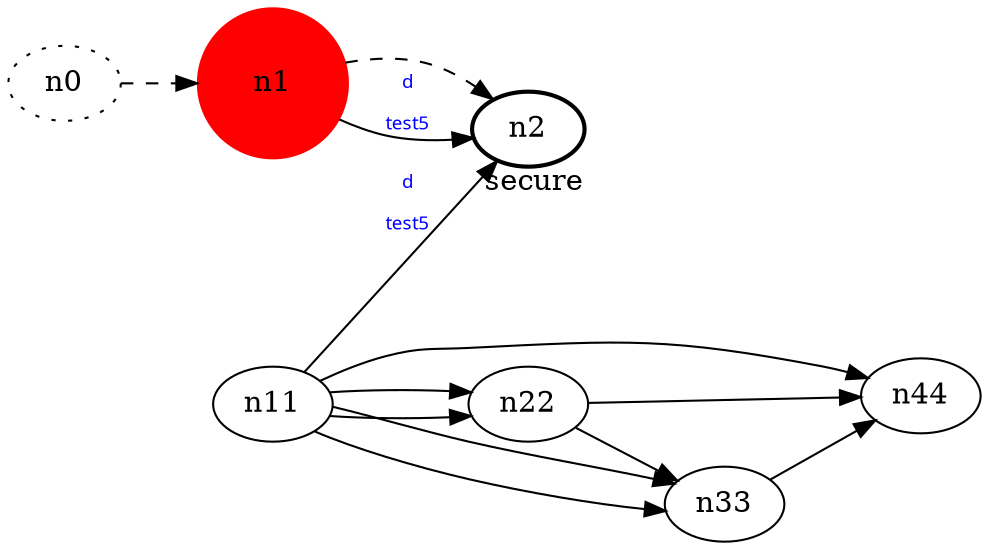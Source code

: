 digraph test5 {
	rankdir=LR;
	fontcolor=blue; /* c0; c1; c0 -- c1 */
	n0 [style=dotted, fillcolor="#123456"]; // c2; c3; c2 -- c3
	n1 [height=1, width=1, color=red, style=filled];
	n2 [style=bold, xlabel="secure"];
	n0 -> n1 -> n2[style=dashed];
	n1 -> n2 [fontname="comic sans", label="d\n\l\G", fontcolor=blue, fontsize=9];
	n11 -> n22;
	n11 -> n33;
	n11 -> n22;
	n11 -> n2 [fontname="comic sans", label="d\n\l\G", fontcolor=blue, fontsize=9];
	n11 -> n33;
	n11 -> n44;
	n22 -> n33;
	n22 -> n44;
	n33 -> n44;
}

